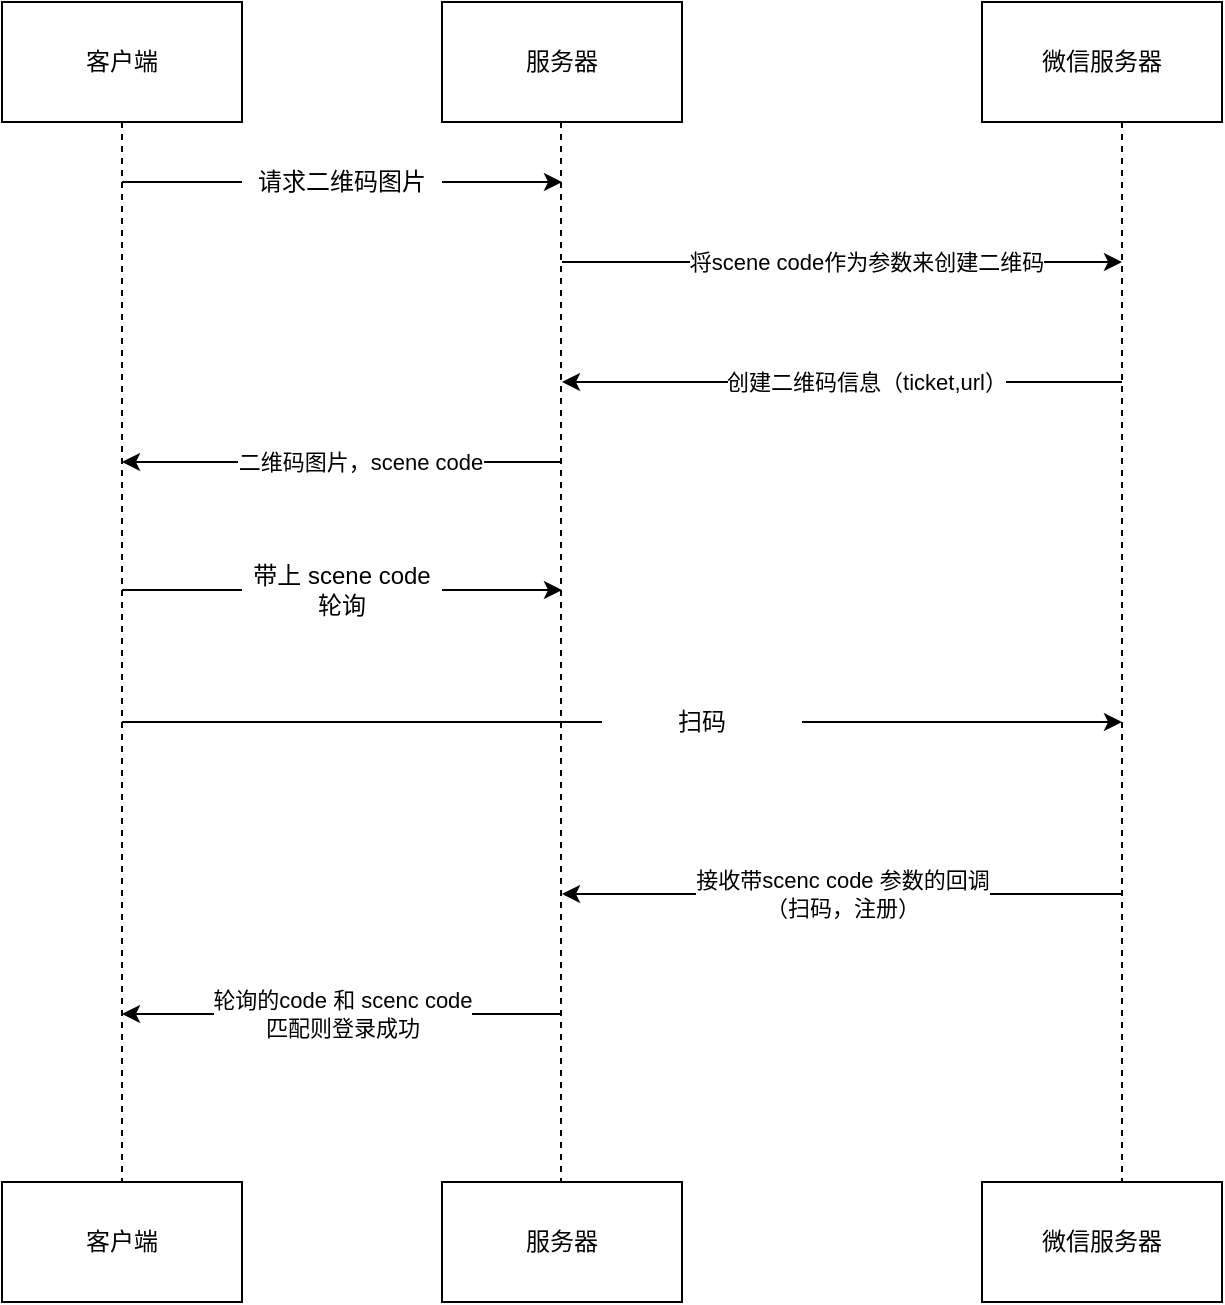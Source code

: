 <mxfile version="14.6.1" type="github"><diagram id="mktVgnxxoyKOpj67HSeB" name="Page-1"><mxGraphModel dx="1038" dy="548" grid="1" gridSize="10" guides="1" tooltips="1" connect="1" arrows="1" fold="1" page="1" pageScale="1" pageWidth="1169" pageHeight="827" math="0" shadow="0"><root><mxCell id="0"/><mxCell id="1" parent="0"/><mxCell id="M6-Ujje37-70MfJBRjcL-1" value="服务器" style="rounded=0;whiteSpace=wrap;html=1;" vertex="1" parent="1"><mxGeometry x="540" y="110" width="120" height="60" as="geometry"/></mxCell><mxCell id="M6-Ujje37-70MfJBRjcL-7" style="edgeStyle=orthogonalEdgeStyle;rounded=0;orthogonalLoop=1;jettySize=auto;html=1;entryX=0.5;entryY=0;entryDx=0;entryDy=0;dashed=1;endArrow=none;endFill=0;exitX=0.5;exitY=1;exitDx=0;exitDy=0;" edge="1" parent="1" source="M6-Ujje37-70MfJBRjcL-2" target="M6-Ujje37-70MfJBRjcL-5"><mxGeometry relative="1" as="geometry"/></mxCell><mxCell id="M6-Ujje37-70MfJBRjcL-2" value="客户端" style="rounded=0;whiteSpace=wrap;html=1;" vertex="1" parent="1"><mxGeometry x="320" y="110" width="120" height="60" as="geometry"/></mxCell><mxCell id="M6-Ujje37-70MfJBRjcL-3" value="微信服务器" style="rounded=0;whiteSpace=wrap;html=1;" vertex="1" parent="1"><mxGeometry x="810" y="110" width="120" height="60" as="geometry"/></mxCell><mxCell id="M6-Ujje37-70MfJBRjcL-4" value="服务器" style="rounded=0;whiteSpace=wrap;html=1;" vertex="1" parent="1"><mxGeometry x="540" y="700" width="120" height="60" as="geometry"/></mxCell><mxCell id="M6-Ujje37-70MfJBRjcL-5" value="客户端" style="rounded=0;whiteSpace=wrap;html=1;" vertex="1" parent="1"><mxGeometry x="320" y="700" width="120" height="60" as="geometry"/></mxCell><mxCell id="M6-Ujje37-70MfJBRjcL-6" value="微信服务器" style="rounded=0;whiteSpace=wrap;html=1;" vertex="1" parent="1"><mxGeometry x="810" y="700" width="120" height="60" as="geometry"/></mxCell><mxCell id="M6-Ujje37-70MfJBRjcL-8" style="edgeStyle=orthogonalEdgeStyle;rounded=0;orthogonalLoop=1;jettySize=auto;html=1;entryX=0.5;entryY=0;entryDx=0;entryDy=0;dashed=1;endArrow=none;endFill=0;" edge="1" parent="1"><mxGeometry relative="1" as="geometry"><mxPoint x="599.5" y="170" as="sourcePoint"/><mxPoint x="599.5" y="700" as="targetPoint"/></mxGeometry></mxCell><mxCell id="M6-Ujje37-70MfJBRjcL-9" style="edgeStyle=orthogonalEdgeStyle;rounded=0;orthogonalLoop=1;jettySize=auto;html=1;entryX=0.5;entryY=0;entryDx=0;entryDy=0;dashed=1;endArrow=none;endFill=0;" edge="1" parent="1"><mxGeometry relative="1" as="geometry"><mxPoint x="880" y="170" as="sourcePoint"/><mxPoint x="880" y="700" as="targetPoint"/></mxGeometry></mxCell><mxCell id="M6-Ujje37-70MfJBRjcL-10" value="" style="endArrow=classic;html=1;startArrow=none;" edge="1" parent="1" source="M6-Ujje37-70MfJBRjcL-15"><mxGeometry width="50" height="50" relative="1" as="geometry"><mxPoint x="380" y="200" as="sourcePoint"/><mxPoint x="600" y="200" as="targetPoint"/></mxGeometry></mxCell><mxCell id="M6-Ujje37-70MfJBRjcL-15" value="请求二维码图片" style="text;html=1;strokeColor=none;fillColor=none;align=center;verticalAlign=middle;whiteSpace=wrap;rounded=0;" vertex="1" parent="1"><mxGeometry x="440" y="190" width="100" height="20" as="geometry"/></mxCell><mxCell id="M6-Ujje37-70MfJBRjcL-16" value="" style="endArrow=none;html=1;" edge="1" parent="1" target="M6-Ujje37-70MfJBRjcL-15"><mxGeometry width="50" height="50" relative="1" as="geometry"><mxPoint x="380" y="200" as="sourcePoint"/><mxPoint x="600" y="200" as="targetPoint"/></mxGeometry></mxCell><mxCell id="M6-Ujje37-70MfJBRjcL-18" value="" style="endArrow=classic;html=1;startArrow=none;" edge="1" parent="1"><mxGeometry width="50" height="50" relative="1" as="geometry"><mxPoint x="600" y="240" as="sourcePoint"/><mxPoint x="880" y="240" as="targetPoint"/></mxGeometry></mxCell><mxCell id="M6-Ujje37-70MfJBRjcL-19" value="将scene code作为参数来创建二维码" style="edgeLabel;html=1;align=center;verticalAlign=middle;resizable=0;points=[];" vertex="1" connectable="0" parent="M6-Ujje37-70MfJBRjcL-18"><mxGeometry x="0.084" relative="1" as="geometry"><mxPoint as="offset"/></mxGeometry></mxCell><mxCell id="M6-Ujje37-70MfJBRjcL-20" value="返回二维码" style="endArrow=none;html=1;startArrow=classic;endFill=0;startFill=1;" edge="1" parent="1"><mxGeometry width="50" height="50" relative="1" as="geometry"><mxPoint x="600" y="300" as="sourcePoint"/><mxPoint x="880" y="300" as="targetPoint"/></mxGeometry></mxCell><mxCell id="M6-Ujje37-70MfJBRjcL-21" value="创建二维码信息（ticket,url）" style="edgeLabel;html=1;align=center;verticalAlign=middle;resizable=0;points=[];" vertex="1" connectable="0" parent="M6-Ujje37-70MfJBRjcL-20"><mxGeometry x="0.084" relative="1" as="geometry"><mxPoint as="offset"/></mxGeometry></mxCell><mxCell id="M6-Ujje37-70MfJBRjcL-22" value="返回二维码" style="endArrow=none;html=1;startArrow=classic;endFill=0;startFill=1;" edge="1" parent="1"><mxGeometry width="50" height="50" relative="1" as="geometry"><mxPoint x="380" y="340" as="sourcePoint"/><mxPoint x="600" y="340" as="targetPoint"/></mxGeometry></mxCell><mxCell id="M6-Ujje37-70MfJBRjcL-23" value="二维码图片，scene code" style="edgeLabel;html=1;align=center;verticalAlign=middle;resizable=0;points=[];" vertex="1" connectable="0" parent="M6-Ujje37-70MfJBRjcL-22"><mxGeometry x="0.084" relative="1" as="geometry"><mxPoint as="offset"/></mxGeometry></mxCell><mxCell id="M6-Ujje37-70MfJBRjcL-24" value="" style="endArrow=classic;html=1;startArrow=none;" edge="1" parent="1" source="M6-Ujje37-70MfJBRjcL-25"><mxGeometry width="50" height="50" relative="1" as="geometry"><mxPoint x="380" y="470" as="sourcePoint"/><mxPoint x="880" y="470" as="targetPoint"/></mxGeometry></mxCell><mxCell id="M6-Ujje37-70MfJBRjcL-25" value="扫码" style="text;html=1;strokeColor=none;fillColor=none;align=center;verticalAlign=middle;whiteSpace=wrap;rounded=0;" vertex="1" parent="1"><mxGeometry x="620" y="460" width="100" height="20" as="geometry"/></mxCell><mxCell id="M6-Ujje37-70MfJBRjcL-26" value="" style="endArrow=none;html=1;" edge="1" parent="1" target="M6-Ujje37-70MfJBRjcL-25"><mxGeometry width="50" height="50" relative="1" as="geometry"><mxPoint x="380" y="470" as="sourcePoint"/><mxPoint x="600" y="470" as="targetPoint"/></mxGeometry></mxCell><mxCell id="M6-Ujje37-70MfJBRjcL-27" value="" style="endArrow=classic;html=1;startArrow=none;" edge="1" parent="1" source="M6-Ujje37-70MfJBRjcL-28"><mxGeometry width="50" height="50" relative="1" as="geometry"><mxPoint x="380" y="404" as="sourcePoint"/><mxPoint x="600" y="404" as="targetPoint"/></mxGeometry></mxCell><mxCell id="M6-Ujje37-70MfJBRjcL-28" value="带上 scene code 轮询" style="text;html=1;strokeColor=none;fillColor=none;align=center;verticalAlign=middle;whiteSpace=wrap;rounded=0;" vertex="1" parent="1"><mxGeometry x="440" y="394" width="100" height="20" as="geometry"/></mxCell><mxCell id="M6-Ujje37-70MfJBRjcL-29" value="" style="endArrow=none;html=1;" edge="1" parent="1" target="M6-Ujje37-70MfJBRjcL-28"><mxGeometry width="50" height="50" relative="1" as="geometry"><mxPoint x="380" y="404" as="sourcePoint"/><mxPoint x="600" y="404" as="targetPoint"/></mxGeometry></mxCell><mxCell id="M6-Ujje37-70MfJBRjcL-30" value="接收带scenc code 参数的回调&lt;br&gt;（扫码，注册）" style="endArrow=none;html=1;startArrow=classic;endFill=0;startFill=1;" edge="1" parent="1"><mxGeometry width="50" height="50" relative="1" as="geometry"><mxPoint x="600" y="556" as="sourcePoint"/><mxPoint x="880" y="556" as="targetPoint"/></mxGeometry></mxCell><mxCell id="M6-Ujje37-70MfJBRjcL-32" value="轮询的code 和 scenc code &lt;br&gt;匹配则登录成功" style="endArrow=none;html=1;startArrow=classic;endFill=0;startFill=1;" edge="1" parent="1"><mxGeometry width="50" height="50" relative="1" as="geometry"><mxPoint x="380" y="616" as="sourcePoint"/><mxPoint x="600" y="616" as="targetPoint"/></mxGeometry></mxCell></root></mxGraphModel></diagram></mxfile>